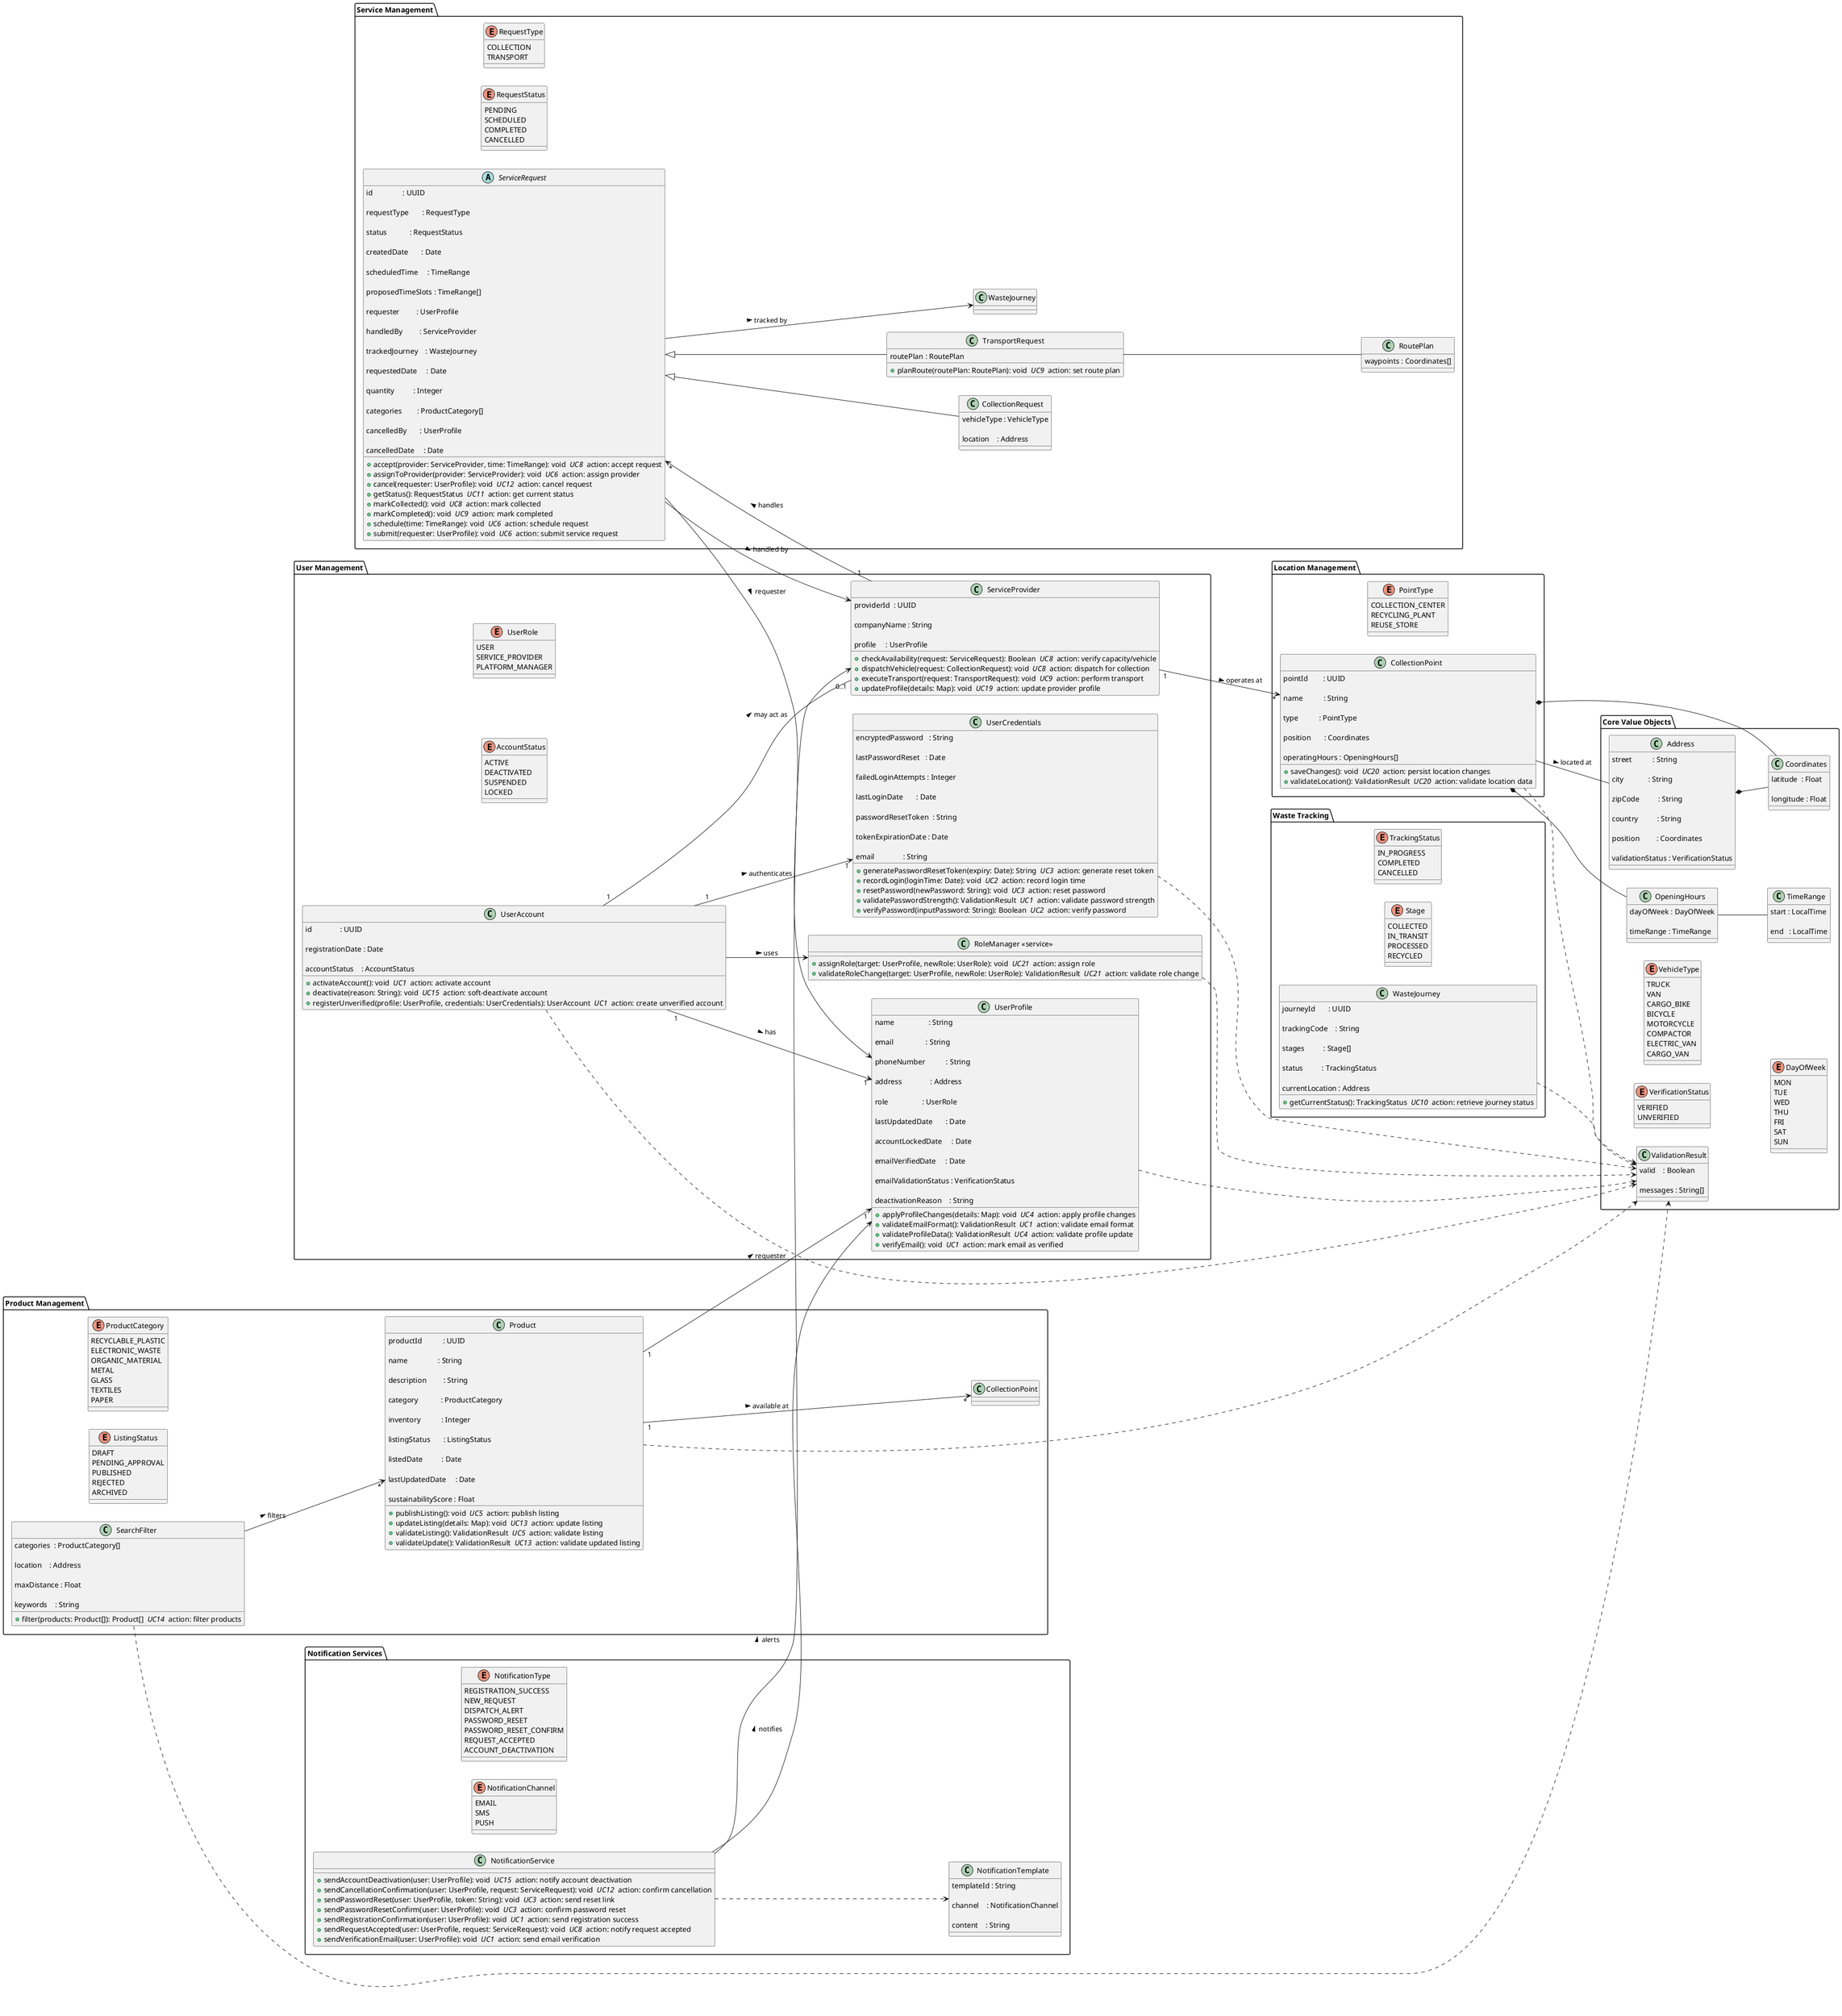 @startuml
left to right direction
' ──────────────────────────────────────────────
'  CORE VALUE OBJECTS
' ──────────────────────────────────────────────
package "Core Value Objects" {
enum VerificationStatus {
VERIFIED
UNVERIFIED
}
enum VehicleType {
TRUCK
VAN
CARGO_BIKE
BICYCLE
MOTORCYCLE
COMPACTOR
ELECTRIC_VAN
CARGO_VAN
}
enum DayOfWeek {
MON
TUE
WED
THU
FRI
SAT
SUN
}
class ValidationResult {

valid    : Boolean

messages : String[]
}
class Coordinates {

latitude  : Float

longitude : Float
}
class Address {

street           : String

city             : String

zipCode          : String

country          : String

position         : Coordinates

validationStatus : VerificationStatus
}
class TimeRange {

start : LocalTime

end   : LocalTime
}
class OpeningHours {

dayOfWeek : DayOfWeek

timeRange : TimeRange
}
Address *-- Coordinates
OpeningHours -- TimeRange
}
' ──────────────────────────────────────────────
'  USER MANAGEMENT
' ──────────────────────────────────────────────
package "User Management" {
enum UserRole {
USER
SERVICE_PROVIDER
PLATFORM_MANAGER
}
enum AccountStatus {
ACTIVE
DEACTIVATED
SUSPENDED
LOCKED
}
class UserAccount {

id               : UUID

registrationDate : Date

accountStatus    : AccountStatus
  
  + activateAccount(): void // UC1 // action: activate account
  + deactivate(reason: String): void // UC15 // action: soft-deactivate account
  + registerUnverified(profile: UserProfile, credentials: UserCredentials): UserAccount // UC1 // action: create unverified account
}
class UserProfile {

name                  : String

email                 : String

phoneNumber           : String

address               : Address

role                  : UserRole

lastUpdatedDate       : Date

accountLockedDate     : Date

emailVerifiedDate     : Date

emailValidationStatus : VerificationStatus

deactivationReason    : String
  
  + applyProfileChanges(details: Map): void // UC4 // action: apply profile changes
  + validateEmailFormat(): ValidationResult // UC1 // action: validate email format
  + validateProfileData(): ValidationResult // UC4 // action: validate profile update
  + verifyEmail(): void // UC1 // action: mark email as verified
}
class UserCredentials {

encryptedPassword   : String

lastPasswordReset   : Date

failedLoginAttempts : Integer

lastLoginDate       : Date

passwordResetToken  : String

tokenExpirationDate : Date

email               : String
  
  + generatePasswordResetToken(expiry: Date): String // UC3 // action: generate reset token
  + recordLogin(loginTime: Date): void // UC2 // action: record login time
  + resetPassword(newPassword: String): void // UC3 // action: reset password
  + validatePasswordStrength(): ValidationResult // UC1 // action: validate password strength
  + verifyPassword(inputPassword: String): Boolean // UC2 // action: verify password
}
class ServiceProvider {

providerId  : UUID

companyName : String

profile     : UserProfile
  
  + checkAvailability(request: ServiceRequest): Boolean // UC8 // action: verify capacity/vehicle
  + dispatchVehicle(request: CollectionRequest): void // UC8 // action: dispatch for collection
  + executeTransport(request: TransportRequest): void // UC9 // action: perform transport
  + updateProfile(details: Map): void // UC19 // action: update provider profile
}
class "RoleManager <<service>>" as RoleManager {
  
  + assignRole(target: UserProfile, newRole: UserRole): void // UC21 // action: assign role
  + validateRoleChange(target: UserProfile, newRole: UserRole): ValidationResult // UC21 // action: validate role change
}
UserAccount ..> ValidationResult
UserProfile ..> ValidationResult
UserCredentials ..> ValidationResult
RoleManager ..> ValidationResult
UserAccount "1" --> "1" UserProfile : has >
UserAccount "1" --> "1" UserCredentials : authenticates >
UserAccount --> RoleManager : uses >
UserAccount "1" -- "0..1" ServiceProvider : may act as >
}
' ──────────────────────────────────────────────
'  SERVICE MANAGEMENT
' ──────────────────────────────────────────────
package "Service Management" {
enum RequestType {
COLLECTION
TRANSPORT
}
enum RequestStatus {
PENDING
SCHEDULED
COMPLETED
CANCELLED
}
abstract class ServiceRequest {

id                : UUID

requestType       : RequestType

status            : RequestStatus

createdDate       : Date

scheduledTime     : TimeRange

proposedTimeSlots : TimeRange[]

requester         : UserProfile

handledBy         : ServiceProvider

trackedJourney    : WasteJourney

requestedDate     : Date

quantity          : Integer

categories        : ProductCategory[]

cancelledBy       : UserProfile

cancelledDate     : Date
  
  + accept(provider: ServiceProvider, time: TimeRange): void // UC8 // action: accept request
  + assignToProvider(provider: ServiceProvider): void // UC6 // action: assign provider
  + cancel(requester: UserProfile): void // UC12 // action: cancel request
  + getStatus(): RequestStatus // UC11 // action: get current status
  + markCollected(): void // UC8 // action: mark collected
  + markCompleted(): void // UC9 // action: mark completed
  + schedule(time: TimeRange): void // UC6 // action: schedule request
  + submit(requester: UserProfile): void // UC6 // action: submit service request
}
class CollectionRequest extends ServiceRequest {

vehicleType : VehicleType

location    : Address
}
class TransportRequest extends ServiceRequest {

routePlan : RoutePlan
  
  + planRoute(routePlan: RoutePlan): void // UC9 // action: set route plan
}

class RoutePlan {

waypoints : Coordinates[]
}
ServiceProvider "1" --> "*" ServiceRequest : handles >

TransportRequest -- RoutePlan
ServiceRequest --> WasteJourney : tracked by >
ServiceRequest --> UserProfile : requester >
ServiceRequest --> ServiceProvider : handled by >
}
' ──────────────────────────────────────────────
'  WASTE TRACKING
' ──────────────────────────────────────────────
package "Waste Tracking" {
enum TrackingStatus {
IN_PROGRESS
COMPLETED
CANCELLED
}
enum Stage {
COLLECTED
IN_TRANSIT
PROCESSED
RECYCLED
}
class WasteJourney {

journeyId       : UUID

trackingCode    : String

stages          : Stage[]

status          : TrackingStatus

currentLocation : Address
  
  + getCurrentStatus(): TrackingStatus // UC10 // action: retrieve journey status
}
WasteJourney ..> ValidationResult
}
' ──────────────────────────────────────────────
'  PRODUCT MANAGEMENT
' ──────────────────────────────────────────────
package "Product Management" {
enum ProductCategory {
RECYCLABLE_PLASTIC
ELECTRONIC_WASTE
ORGANIC_MATERIAL
METAL
GLASS
TEXTILES
PAPER
}
enum ListingStatus {
DRAFT
PENDING_APPROVAL
PUBLISHED
REJECTED
ARCHIVED
}
class Product {

productId           : UUID

name                : String

description         : String

category            : ProductCategory

inventory           : Integer

listingStatus       : ListingStatus

listedDate          : Date

lastUpdatedDate     : Date

sustainabilityScore : Float
  
  + publishListing(): void // UC5 // action: publish listing
  + updateListing(details: Map): void // UC13 // action: update listing
  + validateListing(): ValidationResult // UC5 // action: validate listing
  + validateUpdate(): ValidationResult // UC13 // action: validate updated listing
}
class SearchFilter {

categories  : ProductCategory[]

location    : Address

maxDistance : Float

keywords    : String
  
  + filter(products: Product[]): Product[] // UC14 // action: filter products
}
Product ..> ValidationResult
SearchFilter ..> ValidationResult
Product "1" --> "*" CollectionPoint : available at >
Product "1" --> "1" UserProfile      : requester >
SearchFilter --> "*" Product            : filters >
}
' ──────────────────────────────────────────────
'  LOCATION MANAGEMENT
' ──────────────────────────────────────────────
package "Location Management" {
enum PointType {
COLLECTION_CENTER
RECYCLING_PLANT
REUSE_STORE
}
class CollectionPoint {

pointId        : UUID

name           : String

type           : PointType

position       : Coordinates

operatingHours : OpeningHours[]
  
  + saveChanges(): void // UC20 // action: persist location changes
  + validateLocation(): ValidationResult // UC20 // action: validate location data
}
CollectionPoint ..> ValidationResult
CollectionPoint *-- Coordinates
CollectionPoint *-- OpeningHours
CollectionPoint -- Address : located at >
ServiceProvider "1" --> "*" CollectionPoint : operates at >
}
' ──────────────────────────────────────────────
'  NOTIFICATION SERVICES
' ──────────────────────────────────────────────
package "Notification Services" {
enum NotificationType {
REGISTRATION_SUCCESS
NEW_REQUEST
DISPATCH_ALERT
PASSWORD_RESET
PASSWORD_RESET_CONFIRM
REQUEST_ACCEPTED
ACCOUNT_DEACTIVATION
}
enum NotificationChannel{
EMAIL
SMS
PUSH
}
class NotificationTemplate {

templateId : String

channel    : NotificationChannel

content    : String
}
class NotificationService {
  
  + sendAccountDeactivation(user: UserProfile): void // UC15 // action: notify account deactivation
  + sendCancellationConfirmation(user: UserProfile, request: ServiceRequest): void // UC12 // action: confirm cancellation
  + sendPasswordReset(user: UserProfile, token: String): void // UC3 // action: send reset link
  + sendPasswordResetConfirm(user: UserProfile): void // UC3 // action: confirm password reset
  + sendRegistrationConfirmation(user: UserProfile): void // UC1 // action: send registration success
  + sendRequestAccepted(user: UserProfile, request: ServiceRequest): void // UC8 // action: notify request accepted
  + sendVerificationEmail(user: UserProfile): void // UC1 // action: send email verification
}
NotificationService ..> NotificationTemplate
NotificationService --> UserProfile     : notifies >
NotificationService --> ServiceProvider : alerts >
}
@enduml
